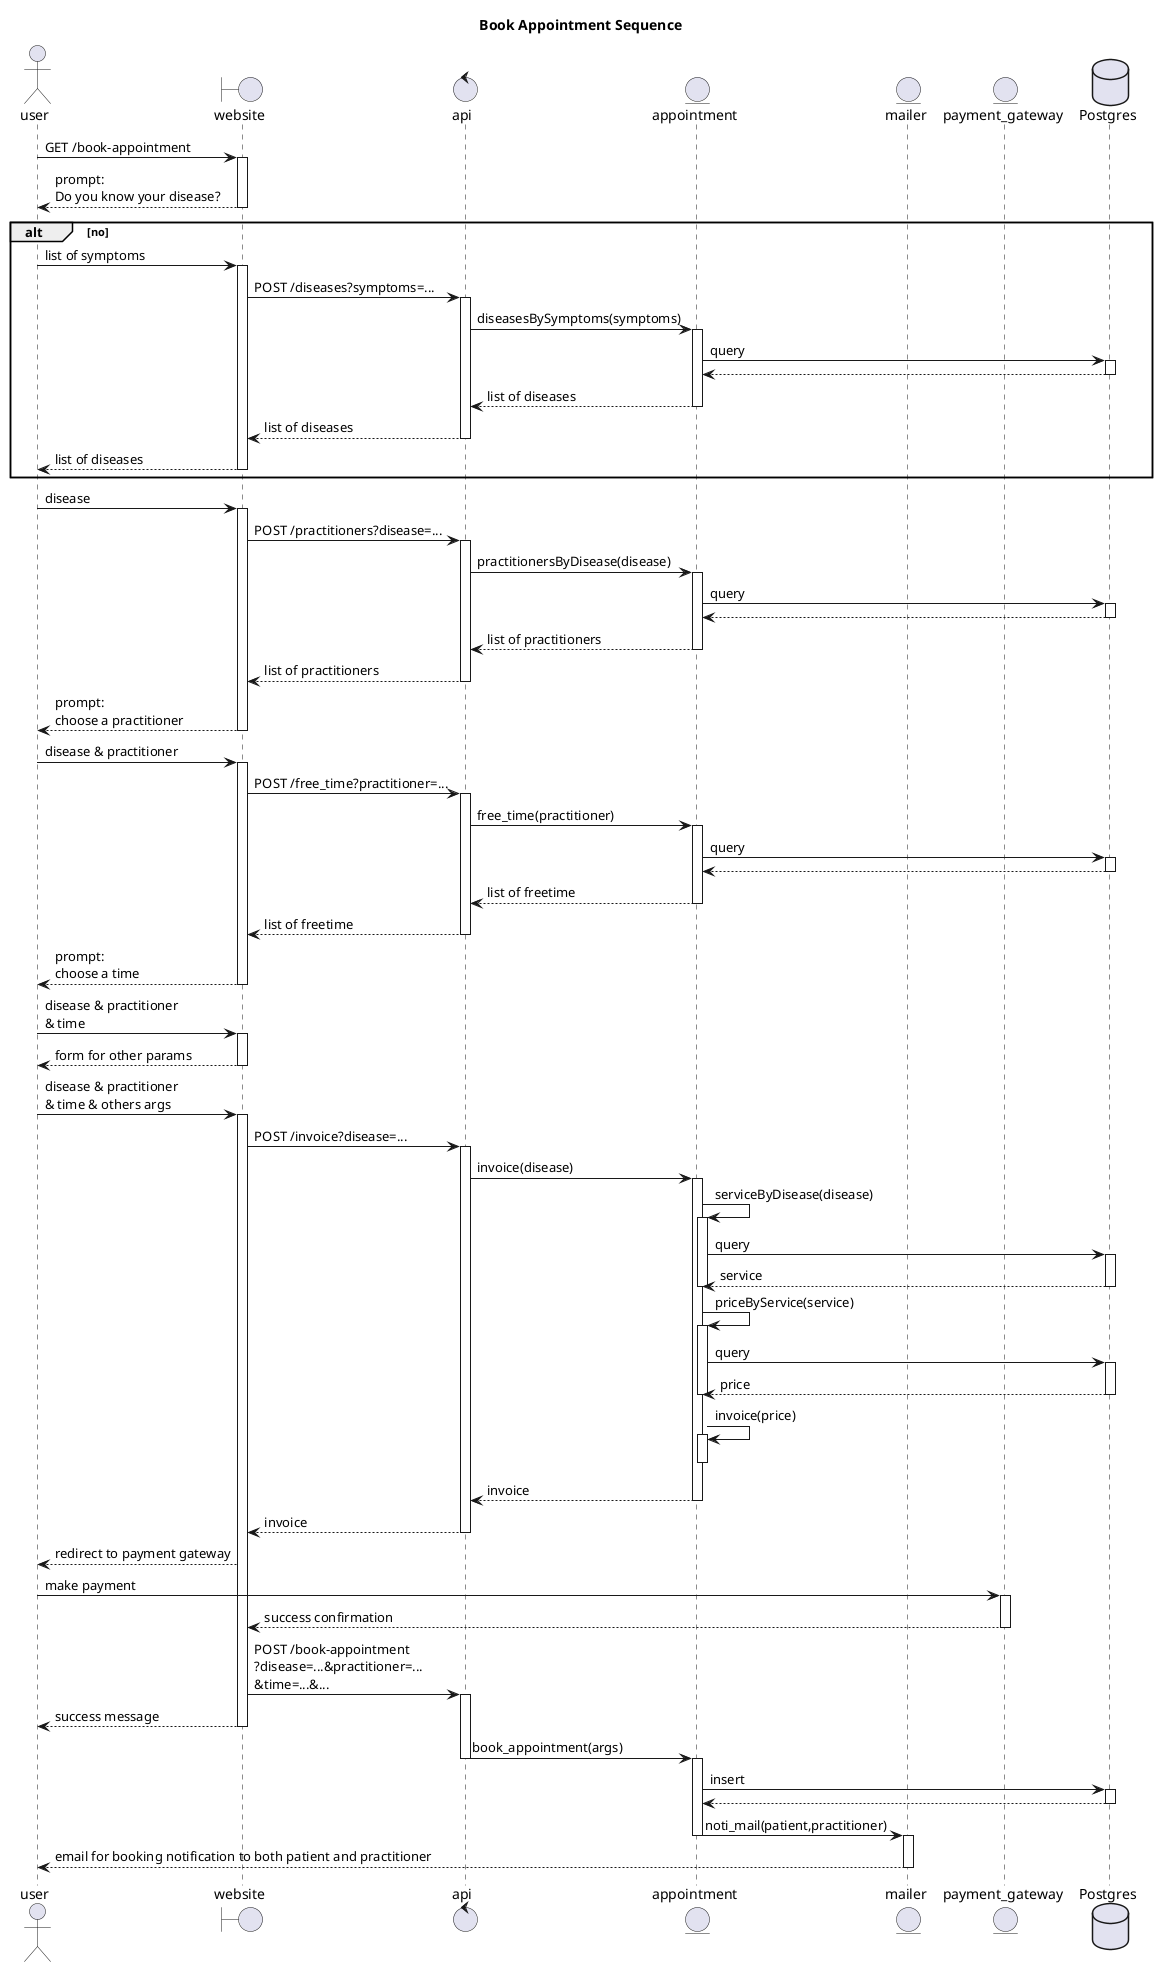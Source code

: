 @startuml
title Book Appointment Sequence

actor user as U
boundary website as W
control api
entity appointment as A
entity mailer as M
entity payment_gateway as G
database Postgres as P

U -> W++: GET /book-appointment
return prompt:\nDo you know your disease?
alt no
U -> W++: list of symptoms
W -> api++: POST /diseases?symptoms=...
api -> A++: diseasesBySymptoms(symptoms)
A->P++: query
return
return list of diseases
return list of diseases
return list of diseases
end

U -> W++:  disease
W -> api++: POST /practitioners?disease=...
api -> A++: practitionersByDisease(disease)
A -> P++: query
return
return list of practitioners
return list of practitioners
return prompt:\nchoose a practitioner

U -> W++:  disease & practitioner
W -> api++: POST /free_time?practitioner=...
api -> A++: free_time(practitioner)
A -> P++: query
return
return list of freetime
return list of freetime
return prompt:\nchoose a time

U -> W++: disease & practitioner\n& time
return form for other params

U -> W++:  disease & practitioner\n& time & others args
W -> api++: POST /invoice?disease=...
api -> A++: invoice(disease)
A -> A++: serviceByDisease(disease)
A -> P++: query
return service
A--
A -> A++: priceByService(service)
A -> P++: query
return price
A--
A -> A++: invoice(price)
A--
return invoice
return invoice
U <-- W: redirect to payment gateway

U -> G++: make payment
W <-- G--: success confirmation
W -> api++: POST /book-appointment\n?disease=...&practitioner=...\n&time=...&...
U <-- W--: success message
api -> A: book_appointment(args)
api--
A++
A -> P++: insert
return
A -> M: noti_mail(patient,practitioner)
A--
M++
U <-- M--: email for booking notification to both patient and practitioner
@enduml